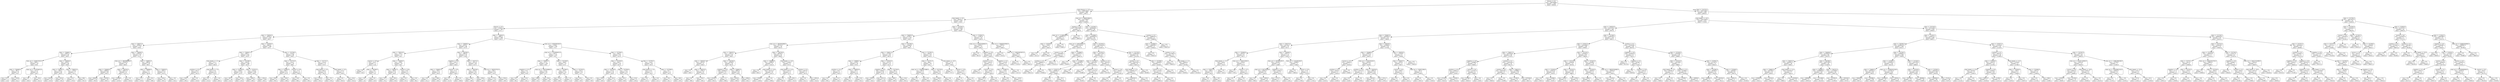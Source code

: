 digraph Tree {
node [shape=box, style="rounded", color="black", fontname=helvetica] ;
edge [fontname=helvetica] ;
0 [label="bitcoin <= 0.5\nmse = 38933698.2\nsamples = 1607\nvalue = 4036.8"] ;
1 [label="yearn-finance <= 0.5\nmse = 18441480.5\nsamples = 969\nvalue = 1007.1"] ;
0 -> 1 [labeldistance=2.5, labelangle=45, headlabel="True"] ;
2 [label="total_tweets <= 8.5\nmse = 66410.3\nsamples = 935\nvalue = 278.9"] ;
1 -> 2 ;
3 [label="litecoin <= 0.5\nmse = 34383.2\nsamples = 787\nvalue = 217.7"] ;
2 -> 3 ;
4 [label="date <= 736916.5\nmse = 39545.4\nsamples = 503\nvalue = 285.7"] ;
3 -> 4 ;
5 [label="date <= 736671.0\nmse = 78582.6\nsamples = 137\nvalue = 434.6"] ;
4 -> 5 ;
6 [label="date <= 736481.5\nmse = 10875.2\nsamples = 83\nvalue = 260.5"] ;
5 -> 6 ;
7 [label="total_vol <= 250457016.0\nmse = 3945.1\nsamples = 14\nvalue = 84.6"] ;
6 -> 7 ;
8 [label="date <= 736406.0\nmse = 781.2\nsamples = 8\nvalue = 42.2"] ;
7 -> 8 ;
9 [label="mse = 41.3\nsamples = 3\nvalue = 13.8"] ;
8 -> 9 ;
10 [label="mse = 334.8\nsamples = 5\nvalue = 62.2"] ;
8 -> 10 ;
11 [label="total_vol <= 317476672.0\nmse = 121.0\nsamples = 6\nvalue = 164.7"] ;
7 -> 11 ;
12 [label="mse = 0.0\nsamples = 1\nvalue = 190.4"] ;
11 -> 12 ;
13 [label="mse = 42.8\nsamples = 5\nvalue = 161.4"] ;
11 -> 13 ;
14 [label="date <= 736650.5\nmse = 4010.7\nsamples = 69\nvalue = 299.6"] ;
6 -> 14 ;
15 [label="date <= 736547.5\nmse = 1903.2\nsamples = 62\nvalue = 283.9"] ;
14 -> 15 ;
16 [label="mse = 2614.6\nsamples = 21\nvalue = 253.0"] ;
15 -> 16 ;
17 [label="mse = 652.0\nsamples = 41\nvalue = 301.4"] ;
15 -> 17 ;
18 [label="date <= 736655.0\nmse = 1376.6\nsamples = 7\nvalue = 437.1"] ;
14 -> 18 ;
19 [label="mse = 41.2\nsamples = 2\nvalue = 374.9"] ;
18 -> 19 ;
20 [label="mse = 98.5\nsamples = 5\nvalue = 457.9"] ;
18 -> 20 ;
21 [label="date <= 736836.5\nmse = 61453.8\nsamples = 54\nvalue = 711.3"] ;
5 -> 21 ;
22 [label="total_vol <= 2807880960.0\nmse = 41052.9\nsamples = 32\nvalue = 869.2"] ;
21 -> 22 ;
23 [label="date <= 736694.0\nmse = 20839.2\nsamples = 26\nvalue = 810.3"] ;
22 -> 23 ;
24 [label="mse = 6640.8\nsamples = 10\nvalue = 705.8"] ;
23 -> 24 ;
25 [label="mse = 15978.3\nsamples = 16\nvalue = 897.4"] ;
23 -> 25 ;
26 [label="date <= 736724.5\nmse = 40017.4\nsamples = 6\nvalue = 1157.1"] ;
22 -> 26 ;
27 [label="mse = 15928.6\nsamples = 5\nvalue = 1278.4"] ;
26 -> 27 ;
28 [label="mse = 0.0\nsamples = 1\nvalue = 914.6"] ;
26 -> 28 ;
29 [label="date <= 736855.0\nmse = 3802.8\nsamples = 22\nvalue = 485.1"] ;
21 -> 29 ;
30 [label="date <= 736846.0\nmse = 71.9\nsamples = 5\nvalue = 583.8"] ;
29 -> 30 ;
31 [label="mse = 17.0\nsamples = 2\nvalue = 574.6"] ;
30 -> 31 ;
32 [label="mse = 24.2\nsamples = 3\nvalue = 589.3"] ;
30 -> 32 ;
33 [label="date <= 736910.5\nmse = 1403.1\nsamples = 17\nvalue = 457.9"] ;
29 -> 33 ;
34 [label="mse = 256.2\nsamples = 16\nvalue = 467.2"] ;
33 -> 34 ;
35 [label="mse = -0.0\nsamples = 1\nvalue = 332.5"] ;
33 -> 35 ;
36 [label="date <= 737629.5\nmse = 9881.8\nsamples = 366\nvalue = 223.1"] ;
4 -> 36 ;
37 [label="date <= 736941.5\nmse = 2691.7\nsamples = 320\nvalue = 191.0"] ;
36 -> 37 ;
38 [label="total_tweets <= 5.5\nmse = 271.7\nsamples = 12\nvalue = 285.8"] ;
37 -> 38 ;
39 [label="positive <= 0.2\nmse = 183.4\nsamples = 6\nvalue = 301.0"] ;
38 -> 39 ;
40 [label="mse = 150.1\nsamples = 5\nvalue = 295.5"] ;
39 -> 40 ;
41 [label="mse = 0.0\nsamples = 1\nvalue = 314.8"] ;
39 -> 41 ;
42 [label="total_tweets <= 7.5\nmse = 23.6\nsamples = 6\nvalue = 274.1"] ;
38 -> 42 ;
43 [label="mse = 8.2\nsamples = 5\nvalue = 272.6"] ;
42 -> 43 ;
44 [label="mse = -0.0\nsamples = 1\nvalue = 285.5"] ;
42 -> 44 ;
45 [label="date <= 737189.5\nmse = 2453.9\nsamples = 308\nvalue = 187.8"] ;
37 -> 45 ;
46 [label="date <= 737016.0\nmse = 1690.5\nsamples = 115\nvalue = 157.9"] ;
45 -> 46 ;
47 [label="mse = 287.1\nsamples = 36\nvalue = 212.5"] ;
46 -> 47 ;
48 [label="mse = 503.1\nsamples = 79\nvalue = 135.0"] ;
46 -> 48 ;
49 [label="date <= 737253.5\nmse = 2102.6\nsamples = 193\nvalue = 204.5"] ;
45 -> 49 ;
50 [label="mse = 1092.7\nsamples = 30\nvalue = 266.5"] ;
49 -> 50 ;
51 [label="mse = 1391.0\nsamples = 163\nvalue = 192.2"] ;
49 -> 51 ;
52 [label="date <= 737749.5\nmse = 7218.8\nsamples = 46\nvalue = 428.1"] ;
36 -> 52 ;
53 [label="date <= 737733.0\nmse = 1312.1\nsamples = 35\nvalue = 388.1"] ;
52 -> 53 ;
54 [label="date <= 737662.0\nmse = 490.7\nsamples = 31\nvalue = 375.4"] ;
53 -> 54 ;
55 [label="mse = 544.2\nsamples = 6\nvalue = 403.7"] ;
54 -> 55 ;
56 [label="mse = 264.7\nsamples = 25\nvalue = 369.2"] ;
54 -> 56 ;
57 [label="neutral <= 0.9\nmse = 37.3\nsamples = 4\nvalue = 458.4"] ;
53 -> 57 ;
58 [label="mse = 16.9\nsamples = 3\nvalue = 460.1"] ;
57 -> 58 ;
59 [label="mse = 0.0\nsamples = 1\nvalue = 445.1"] ;
57 -> 59 ;
60 [label="date <= 737775.5\nmse = 1314.9\nsamples = 11\nvalue = 575.7"] ;
52 -> 60 ;
61 [label="total_tweets <= 5.5\nmse = 440.4\nsamples = 8\nvalue = 561.0"] ;
60 -> 61 ;
62 [label="mse = 272.8\nsamples = 4\nvalue = 543.2"] ;
61 -> 62 ;
63 [label="mse = 79.7\nsamples = 4\nvalue = 576.2"] ;
61 -> 63 ;
64 [label="total_tweets <= 6.5\nmse = 133.4\nsamples = 3\nvalue = 639.2"] ;
60 -> 64 ;
65 [label="mse = 0.0\nsamples = 1\nvalue = 654.4"] ;
64 -> 65 ;
66 [label="mse = 26.4\nsamples = 2\nvalue = 631.6"] ;
64 -> 66 ;
67 [label="date <= 736854.5\nmse = 3982.6\nsamples = 284\nvalue = 101.0"] ;
3 -> 67 ;
68 [label="date <= 736666.0\nmse = 4633.1\nsamples = 89\nvalue = 157.0"] ;
67 -> 68 ;
69 [label="date <= 736514.5\nmse = 729.3\nsamples = 17\nvalue = 56.2"] ;
68 -> 69 ;
70 [label="neutral <= 0.8\nmse = 143.1\nsamples = 3\nvalue = 13.8"] ;
69 -> 70 ;
71 [label="mse = 0.0\nsamples = 1\nvalue = 30.4"] ;
70 -> 71 ;
72 [label="date <= 736394.5\nmse = 9.6\nsamples = 2\nvalue = 5.6"] ;
70 -> 72 ;
73 [label="mse = -0.0\nsamples = 1\nvalue = 3.8"] ;
72 -> 73 ;
74 [label="mse = 0.0\nsamples = 1\nvalue = 10.9"] ;
72 -> 74 ;
75 [label="date <= 736656.5\nmse = 238.6\nsamples = 14\nvalue = 68.2"] ;
69 -> 75 ;
76 [label="date <= 736581.5\nmse = 146.4\nsamples = 12\nvalue = 64.0"] ;
75 -> 76 ;
77 [label="mse = 74.3\nsamples = 3\nvalue = 79.1"] ;
76 -> 77 ;
78 [label="mse = 82.6\nsamples = 9\nvalue = 59.6"] ;
76 -> 78 ;
79 [label="neutral <= 0.8\nmse = 25.8\nsamples = 2\nvalue = 93.9"] ;
75 -> 79 ;
80 [label="mse = 0.0\nsamples = 1\nvalue = 97.5"] ;
79 -> 80 ;
81 [label="mse = 0.0\nsamples = 1\nvalue = 86.7"] ;
79 -> 81 ;
82 [label="date <= 736709.5\nmse = 2802.8\nsamples = 72\nvalue = 178.8"] ;
68 -> 82 ;
83 [label="negative <= 0.0\nmse = 1297.3\nsamples = 14\nvalue = 260.0"] ;
82 -> 83 ;
84 [label="date <= 736681.0\nmse = 718.3\nsamples = 11\nvalue = 245.2"] ;
83 -> 84 ;
85 [label="mse = 0.0\nsamples = 1\nvalue = 151.3"] ;
84 -> 85 ;
86 [label="mse = 268.1\nsamples = 10\nvalue = 250.1"] ;
84 -> 86 ;
87 [label="neutral <= 0.9\nmse = 41.2\nsamples = 3\nvalue = 309.5"] ;
83 -> 87 ;
88 [label="mse = 4.7\nsamples = 2\nvalue = 313.9"] ;
87 -> 88 ;
89 [label="mse = 0.0\nsamples = 1\nvalue = 300.8"] ;
87 -> 89 ;
90 [label="date <= 736775.5\nmse = 1011.9\nsamples = 58\nvalue = 157.5"] ;
82 -> 90 ;
91 [label="date <= 736738.5\nmse = 559.4\nsamples = 25\nvalue = 183.3"] ;
90 -> 91 ;
92 [label="mse = 336.7\nsamples = 12\nvalue = 168.2"] ;
91 -> 92 ;
93 [label="mse = 394.6\nsamples = 13\nvalue = 195.9"] ;
91 -> 93 ;
94 [label="total_vol <= 305972752.0\nmse = 328.7\nsamples = 33\nvalue = 135.2"] ;
90 -> 94 ;
95 [label="mse = 177.9\nsamples = 19\nvalue = 126.6"] ;
94 -> 95 ;
96 [label="mse = 254.9\nsamples = 14\nvalue = 149.3"] ;
94 -> 96 ;
97 [label="total_vol <= 4038300160.0\nmse = 1338.3\nsamples = 195\nvalue = 73.3"] ;
67 -> 97 ;
98 [label="total_vol <= 2752009472.0\nmse = 307.0\nsamples = 141\nvalue = 54.2"] ;
97 -> 98 ;
99 [label="date <= 736915.5\nmse = 217.4\nsamples = 104\nvalue = 49.9"] ;
98 -> 99 ;
100 [label="negative <= 0.1\nmse = 75.5\nsamples = 11\nvalue = 83.8"] ;
99 -> 100 ;
101 [label="mse = 9.0\nsamples = 9\nvalue = 80.2"] ;
100 -> 101 ;
102 [label="mse = 24.2\nsamples = 2\nvalue = 101.7"] ;
100 -> 102 ;
103 [label="total_vol <= 1647164864.0\nmse = 132.0\nsamples = 93\nvalue = 47.3"] ;
99 -> 103 ;
104 [label="mse = 108.4\nsamples = 55\nvalue = 43.4"] ;
103 -> 104 ;
105 [label="mse = 94.0\nsamples = 38\nvalue = 54.6"] ;
103 -> 105 ;
106 [label="date <= 737338.0\nmse = 348.0\nsamples = 37\nvalue = 67.5"] ;
98 -> 106 ;
107 [label="date <= 737290.5\nmse = 68.5\nsamples = 14\nvalue = 84.7"] ;
106 -> 107 ;
108 [label="mse = 51.0\nsamples = 12\nvalue = 86.6"] ;
107 -> 108 ;
109 [label="mse = 1.4\nsamples = 2\nvalue = 71.8"] ;
107 -> 109 ;
110 [label="date <= 737743.5\nmse = 145.0\nsamples = 23\nvalue = 53.7"] ;
106 -> 110 ;
111 [label="mse = 82.1\nsamples = 21\nvalue = 50.9"] ;
110 -> 111 ;
112 [label="mse = 8.4\nsamples = 2\nvalue = 78.9"] ;
110 -> 112 ;
113 [label="date <= 737784.5\nmse = 696.8\nsamples = 54\nvalue = 121.6"] ;
97 -> 113 ;
114 [label="date <= 737359.0\nmse = 492.5\nsamples = 34\nvalue = 107.0"] ;
113 -> 114 ;
115 [label="date <= 737218.0\nmse = 271.0\nsamples = 19\nvalue = 120.4"] ;
114 -> 115 ;
116 [label="mse = 150.0\nsamples = 8\nvalue = 104.5"] ;
115 -> 116 ;
117 [label="mse = 62.4\nsamples = 11\nvalue = 131.3"] ;
115 -> 117 ;
118 [label="date <= 737769.0\nmse = 175.6\nsamples = 15\nvalue = 87.5"] ;
114 -> 118 ;
119 [label="mse = 65.2\nsamples = 11\nvalue = 80.8"] ;
118 -> 119 ;
120 [label="mse = 23.8\nsamples = 4\nvalue = 105.6"] ;
118 -> 120 ;
121 [label="date <= 737792.5\nmse = 116.6\nsamples = 20\nvalue = 145.4"] ;
113 -> 121 ;
122 [label="total_tweets <= 3.5\nmse = 23.0\nsamples = 3\nvalue = 130.1"] ;
121 -> 122 ;
123 [label="mse = 4.8\nsamples = 2\nvalue = 127.5"] ;
122 -> 123 ;
124 [label="mse = 0.0\nsamples = 1\nvalue = 137.7"] ;
122 -> 124 ;
125 [label="date <= 737799.0\nmse = 92.7\nsamples = 17\nvalue = 147.5"] ;
121 -> 125 ;
126 [label="mse = 19.1\nsamples = 3\nvalue = 161.7"] ;
125 -> 126 ;
127 [label="mse = 66.9\nsamples = 14\nvalue = 145.2"] ;
125 -> 127 ;
128 [label="date <= 737792.5\nmse = 105746.0\nsamples = 148\nvalue = 628.6"] ;
2 -> 128 ;
129 [label="date <= 736855.0\nmse = 47250.1\nsamples = 132\nvalue = 544.1"] ;
128 -> 129 ;
130 [label="total_vol <= 1803042688.0\nmse = 50712.4\nsamples = 76\nvalue = 625.9"] ;
129 -> 130 ;
131 [label="date <= 736635.5\nmse = 27913.2\nsamples = 61\nvalue = 568.3"] ;
130 -> 131 ;
132 [label="date <= 736520.5\nmse = 5927.8\nsamples = 9\nvalue = 290.9"] ;
131 -> 132 ;
133 [label="mse = 0.0\nsamples = 1\nvalue = 148.7"] ;
132 -> 133 ;
134 [label="date <= 736574.5\nmse = 1745.9\nsamples = 8\nvalue = 322.6"] ;
132 -> 134 ;
135 [label="mse = 0.0\nsamples = 1\nvalue = 386.3"] ;
134 -> 135 ;
136 [label="mse = 750.7\nsamples = 7\nvalue = 304.3"] ;
134 -> 136 ;
137 [label="date <= 736766.0\nmse = 18769.0\nsamples = 52\nvalue = 607.0"] ;
131 -> 137 ;
138 [label="negative <= 0.0\nmse = 40460.4\nsamples = 11\nvalue = 751.0"] ;
137 -> 138 ;
139 [label="mse = 21410.7\nsamples = 9\nvalue = 835.9"] ;
138 -> 139 ;
140 [label="mse = 1.3\nsamples = 2\nvalue = 468.2"] ;
138 -> 140 ;
141 [label="date <= 736803.5\nmse = 9602.4\nsamples = 41\nvalue = 578.6"] ;
137 -> 141 ;
142 [label="mse = 4520.2\nsamples = 20\nvalue = 494.9"] ;
141 -> 142 ;
143 [label="mse = 2400.2\nsamples = 21\nvalue = 652.7"] ;
141 -> 143 ;
144 [label="date <= 736729.0\nmse = 68538.3\nsamples = 15\nvalue = 898.8"] ;
130 -> 144 ;
145 [label="date <= 736689.0\nmse = 33066.4\nsamples = 9\nvalue = 1101.8"] ;
144 -> 145 ;
146 [label="mse = 0.0\nsamples = 1\nvalue = 693.1"] ;
145 -> 146 ;
147 [label="total_tweets <= 13.0\nmse = 16116.5\nsamples = 8\nvalue = 1147.2"] ;
145 -> 147 ;
148 [label="mse = 5394.8\nsamples = 7\nvalue = 1109.6"] ;
147 -> 148 ;
149 [label="mse = -0.0\nsamples = 1\nvalue = 1448.2"] ;
147 -> 149 ;
150 [label="total_tweets <= 14.0\nmse = 11269.2\nsamples = 6\nvalue = 673.2"] ;
144 -> 150 ;
151 [label="total_tweets <= 11.0\nmse = 2187.4\nsamples = 3\nvalue = 757.5"] ;
150 -> 151 ;
152 [label="mse = 0.0\nsamples = 1\nvalue = 807.8"] ;
151 -> 152 ;
153 [label="mse = 831.1\nsamples = 2\nvalue = 723.9"] ;
151 -> 153 ;
154 [label="positive <= 0.1\nmse = 2647.8\nsamples = 3\nvalue = 567.9"] ;
150 -> 154 ;
155 [label="mse = 0.0\nsamples = 1\nvalue = 613.7"] ;
154 -> 155 ;
156 [label="mse = 1091.8\nsamples = 2\nvalue = 522.0"] ;
154 -> 156 ;
157 [label="date <= 737748.5\nmse = 23606.8\nsamples = 56\nvalue = 440.3"] ;
129 -> 157 ;
158 [label="date <= 736911.0\nmse = 11178.0\nsamples = 42\nvalue = 365.9"] ;
157 -> 158 ;
159 [label="date <= 736866.5\nmse = 2120.2\nsamples = 10\nvalue = 474.2"] ;
158 -> 159 ;
160 [label="positive <= 0.1\nmse = 134.7\nsamples = 5\nvalue = 520.5"] ;
159 -> 160 ;
161 [label="mse = 0.0\nsamples = 1\nvalue = 495.1"] ;
160 -> 161 ;
162 [label="mse = 31.7\nsamples = 4\nvalue = 524.7"] ;
160 -> 162 ;
163 [label="date <= 736870.0\nmse = 337.7\nsamples = 5\nvalue = 433.6"] ;
159 -> 163 ;
164 [label="mse = 0.0\nsamples = 1\nvalue = 463.9"] ;
163 -> 164 ;
165 [label="mse = 41.8\nsamples = 4\nvalue = 423.5"] ;
163 -> 165 ;
166 [label="date <= 737635.0\nmse = 9137.4\nsamples = 32\nvalue = 331.4"] ;
158 -> 166 ;
167 [label="negative <= 0.0\nmse = 5408.0\nsamples = 15\nvalue = 247.9"] ;
166 -> 167 ;
168 [label="mse = 1055.5\nsamples = 3\nvalue = 316.5"] ;
167 -> 168 ;
169 [label="mse = 4211.5\nsamples = 12\nvalue = 215.8"] ;
167 -> 169 ;
170 [label="date <= 737736.0\nmse = 882.1\nsamples = 17\nvalue = 404.9"] ;
166 -> 170 ;
171 [label="mse = 589.7\nsamples = 15\nvalue = 399.4"] ;
170 -> 171 ;
172 [label="mse = 16.6\nsamples = 2\nvalue = 467.2"] ;
170 -> 172 ;
173 [label="date <= 737783.5\nmse = 4456.6\nsamples = 14\nvalue = 632.6"] ;
157 -> 173 ;
174 [label="date <= 737751.0\nmse = 986.1\nsamples = 10\nvalue = 601.7"] ;
173 -> 174 ;
175 [label="total_vol <= 13263871488.0\nmse = 401.0\nsamples = 2\nvalue = 528.8"] ;
174 -> 175 ;
176 [label="mse = 0.0\nsamples = 1\nvalue = 508.8"] ;
175 -> 176 ;
177 [label="mse = 0.0\nsamples = 1\nvalue = 548.8"] ;
175 -> 177 ;
178 [label="date <= 737770.0\nmse = 356.2\nsamples = 8\nvalue = 610.3"] ;
174 -> 178 ;
179 [label="mse = 160.8\nsamples = 6\nvalue = 603.4"] ;
178 -> 179 ;
180 [label="mse = 4.6\nsamples = 2\nvalue = 642.5"] ;
178 -> 180 ;
181 [label="total_tweets <= 10.5\nmse = 277.0\nsamples = 4\nvalue = 749.8"] ;
173 -> 181 ;
182 [label="mse = 0.0\nsamples = 1\nvalue = 777.7"] ;
181 -> 182 ;
183 [label="neutral <= 0.9\nmse = 103.6\nsamples = 3\nvalue = 742.9"] ;
181 -> 183 ;
184 [label="mse = 7.4\nsamples = 2\nvalue = 732.9"] ;
183 -> 184 ;
185 [label="mse = -0.0\nsamples = 1\nvalue = 752.9"] ;
183 -> 185 ;
186 [label="date <= 737822.5\nmse = 27305.4\nsamples = 16\nvalue = 1345.4"] ;
128 -> 186 ;
187 [label="total_vol <= 22583358464.0\nmse = 9639.7\nsamples = 13\nvalue = 1283.3"] ;
186 -> 187 ;
188 [label="mse = 0.0\nsamples = 1\nvalue = 967.0"] ;
187 -> 188 ;
189 [label="negative <= 0.0\nmse = 4306.8\nsamples = 12\nvalue = 1300.9"] ;
187 -> 189 ;
190 [label="positive <= 0.1\nmse = 2443.0\nsamples = 6\nvalue = 1350.2"] ;
189 -> 190 ;
191 [label="mse = 0.0\nsamples = 1\nvalue = 1223.7"] ;
190 -> 191 ;
192 [label="neutral <= 0.9\nmse = 499.4\nsamples = 5\nvalue = 1366.0"] ;
190 -> 192 ;
193 [label="mse = 397.8\nsamples = 2\nvalue = 1348.7"] ;
192 -> 193 ;
194 [label="mse = 3.9\nsamples = 3\nvalue = 1383.3"] ;
192 -> 194 ;
195 [label="negative <= 0.1\nmse = 1314.8\nsamples = 6\nvalue = 1251.6"] ;
189 -> 195 ;
196 [label="date <= 737807.5\nmse = 119.0\nsamples = 5\nvalue = 1233.0"] ;
195 -> 196 ;
197 [label="mse = 34.5\nsamples = 2\nvalue = 1225.2"] ;
196 -> 197 ;
198 [label="mse = 103.9\nsamples = 3\nvalue = 1238.8"] ;
196 -> 198 ;
199 [label="mse = -0.0\nsamples = 1\nvalue = 1317.0"] ;
195 -> 199 ;
200 [label="total_vol <= 35606267904.0\nmse = 5975.4\nsamples = 3\nvalue = 1640.3"] ;
186 -> 200 ;
201 [label="mse = 0.0\nsamples = 1\nvalue = 1514.2"] ;
200 -> 201 ;
202 [label="total_vol <= 42810447872.0\nmse = 906.1\nsamples = 2\nvalue = 1682.3"] ;
200 -> 202 ;
203 [label="mse = 0.0\nsamples = 1\nvalue = 1724.9"] ;
202 -> 203 ;
204 [label="mse = 0.0\nsamples = 1\nvalue = 1661.0"] ;
202 -> 204 ;
205 [label="total_vol <= 206453960.0\nmse = 93777844.7\nsamples = 34\nvalue = 21909.6"] ;
1 -> 205 ;
206 [label="negative <= 0.0\nmse = 25637844.1\nsamples = 4\nvalue = 5687.9"] ;
205 -> 206 ;
207 [label="total_vol <= 113895904.0\nmse = 4095917.1\nsamples = 3\nvalue = 4029.7"] ;
206 -> 207 ;
208 [label="date <= 737630.5\nmse = 7394.1\nsamples = 2\nvalue = 3265.4"] ;
207 -> 208 ;
209 [label="mse = 0.0\nsamples = 1\nvalue = 3211.0"] ;
208 -> 209 ;
210 [label="mse = 0.0\nsamples = 1\nvalue = 3401.4"] ;
208 -> 210 ;
211 [label="mse = -0.0\nsamples = 1\nvalue = 9380.1"] ;
207 -> 211 ;
212 [label="mse = 0.0\nsamples = 1\nvalue = 18953.5"] ;
206 -> 212 ;
213 [label="date <= 737794.5\nmse = 39908658.1\nsamples = 30\nvalue = 25385.7"] ;
205 -> 213 ;
214 [label="date <= 737698.0\nmse = 35095825.6\nsamples = 25\nvalue = 24135.0"] ;
213 -> 214 ;
215 [label="total_vol <= 549145632.0\nmse = 13412216.8\nsamples = 8\nvalue = 30757.5"] ;
214 -> 215 ;
216 [label="neutral <= 0.9\nmse = 7440469.1\nsamples = 3\nvalue = 25880.6"] ;
215 -> 216 ;
217 [label="positive <= 0.2\nmse = 568001.2\nsamples = 2\nvalue = 27759.7"] ;
216 -> 217 ;
218 [label="mse = 0.0\nsamples = 1\nvalue = 28513.4"] ;
217 -> 218 ;
219 [label="mse = 0.0\nsamples = 1\nvalue = 27006.0"] ;
217 -> 219 ;
220 [label="mse = -0.0\nsamples = 1\nvalue = 22122.5"] ;
216 -> 220 ;
221 [label="date <= 737668.5\nmse = 1410071.5\nsamples = 5\nvalue = 32847.6"] ;
215 -> 221 ;
222 [label="mse = 0.0\nsamples = 1\nvalue = 35059.7"] ;
221 -> 222 ;
223 [label="date <= 737686.5\nmse = 693585.5\nsamples = 4\nvalue = 32478.9"] ;
221 -> 223 ;
224 [label="date <= 737677.0\nmse = 190065.0\nsamples = 3\nvalue = 32806.1"] ;
223 -> 224 ;
225 [label="mse = 0.0\nsamples = 1\nvalue = 31934.2"] ;
224 -> 225 ;
226 [label="mse = 35.7\nsamples = 2\nvalue = 33024.0"] ;
224 -> 226 ;
227 [label="mse = -0.0\nsamples = 1\nvalue = 30843.0"] ;
223 -> 227 ;
228 [label="date <= 737745.0\nmse = 20079419.8\nsamples = 17\nvalue = 21587.8"] ;
214 -> 228 ;
229 [label="date <= 737703.5\nmse = 5667118.9\nsamples = 6\nvalue = 17450.7"] ;
228 -> 229 ;
230 [label="date <= 737700.5\nmse = 942559.5\nsamples = 3\nvalue = 19720.2"] ;
229 -> 230 ;
231 [label="mse = 0.0\nsamples = 1\nvalue = 21086.9"] ;
230 -> 231 ;
232 [label="negative <= 0.1\nmse = 12753.9\nsamples = 2\nvalue = 19036.8"] ;
230 -> 232 ;
233 [label="mse = 0.0\nsamples = 1\nvalue = 19149.7"] ;
232 -> 233 ;
234 [label="mse = -0.0\nsamples = 1\nvalue = 18923.8"] ;
232 -> 234 ;
235 [label="positive <= 0.1\nmse = 90370.2\nsamples = 3\nvalue = 15181.1"] ;
229 -> 235 ;
236 [label="mse = 0.0\nsamples = 1\nvalue = 14779.6"] ;
235 -> 236 ;
237 [label="neutral <= 0.8\nmse = 14644.7\nsamples = 2\nvalue = 15381.9"] ;
235 -> 237 ;
238 [label="mse = 0.0\nsamples = 1\nvalue = 15451.8"] ;
237 -> 238 ;
239 [label="mse = -0.0\nsamples = 1\nvalue = 15172.3"] ;
237 -> 239 ;
240 [label="date <= 737778.5\nmse = 5186438.0\nsamples = 11\nvalue = 25134.0"] ;
228 -> 240 ;
241 [label="positive <= 0.2\nmse = 4022352.1\nsamples = 8\nvalue = 25871.9"] ;
240 -> 241 ;
242 [label="total_tweets <= 1.5\nmse = 2018617.4\nsamples = 7\nvalue = 25404.2"] ;
241 -> 242 ;
243 [label="mse = 1018234.3\nsamples = 6\nvalue = 25754.1"] ;
242 -> 243 ;
244 [label="mse = -0.0\nsamples = 1\nvalue = 22254.6"] ;
242 -> 244 ;
245 [label="mse = 0.0\nsamples = 1\nvalue = 30548.7"] ;
241 -> 245 ;
246 [label="date <= 737788.5\nmse = 138938.4\nsamples = 3\nvalue = 22428.5"] ;
240 -> 246 ;
247 [label="neutral <= 0.7\nmse = 15149.5\nsamples = 2\nvalue = 22682.3"] ;
246 -> 247 ;
248 [label="mse = 0.0\nsamples = 1\nvalue = 22805.4"] ;
247 -> 248 ;
249 [label="mse = 0.0\nsamples = 1\nvalue = 22559.3"] ;
247 -> 249 ;
250 [label="mse = 0.0\nsamples = 1\nvalue = 21920.9"] ;
246 -> 250 ;
251 [label="positive <= 0.1\nmse = 3088619.3\nsamples = 5\nvalue = 32889.8"] ;
213 -> 251 ;
252 [label="date <= 737800.5\nmse = 1980039.1\nsamples = 4\nvalue = 33426.2"] ;
251 -> 252 ;
253 [label="mse = 0.0\nsamples = 1\nvalue = 35023.4"] ;
252 -> 253 ;
254 [label="positive <= 0.0\nmse = 1677802.4\nsamples = 3\nvalue = 33026.8"] ;
252 -> 254 ;
255 [label="mse = 0.0\nsamples = 1\nvalue = 30832.5"] ;
254 -> 255 ;
256 [label="total_tweets <= 1.5\nmse = 96924.3\nsamples = 2\nvalue = 33758.3"] ;
254 -> 256 ;
257 [label="mse = 0.0\nsamples = 1\nvalue = 33978.5"] ;
256 -> 257 ;
258 [label="mse = 0.0\nsamples = 1\nvalue = 33318.0"] ;
256 -> 258 ;
259 [label="mse = 0.0\nsamples = 1\nvalue = 30207.8"] ;
251 -> 259 ;
260 [label="date <= 737775.5\nmse = 34877498.7\nsamples = 638\nvalue = 8650.0"] ;
0 -> 260 [labeldistance=2.5, labelangle=-45, headlabel="False"] ;
261 [label="total_tweets <= 10.5\nmse = 12611094.6\nsamples = 615\nvalue = 7714.8"] ;
260 -> 261 ;
262 [label="date <= 736554.0\nmse = 6012375.2\nsamples = 185\nvalue = 4547.6"] ;
261 -> 262 ;
263 [label="date <= 736467.0\nmse = 1005820.5\nsamples = 52\nvalue = 1980.6"] ;
262 -> 263 ;
264 [label="date <= 736277.0\nmse = 261120.7\nsamples = 23\nvalue = 937.3"] ;
263 -> 264 ;
265 [label="date <= 735940.0\nmse = 10519.7\nsamples = 8\nvalue = 303.7"] ;
264 -> 265 ;
266 [label="total_tweets <= 2.5\nmse = 838.4\nsamples = 5\nvalue = 252.9"] ;
265 -> 266 ;
267 [label="date <= 735617.0\nmse = 286.8\nsamples = 4\nvalue = 244.9"] ;
266 -> 267 ;
268 [label="mse = -0.0\nsamples = 1\nvalue = 221.4"] ;
267 -> 268 ;
269 [label="mse = 18.7\nsamples = 3\nvalue = 256.6"] ;
267 -> 269 ;
270 [label="mse = -0.0\nsamples = 1\nvalue = 325.2"] ;
266 -> 270 ;
271 [label="total_vol <= 756553584.0\nmse = 5536.0\nsamples = 3\nvalue = 473.0"] ;
265 -> 271 ;
272 [label="mse = 0.0\nsamples = 1\nvalue = 578.1"] ;
271 -> 272 ;
273 [label="neutral <= 0.7\nmse = 12.5\nsamples = 2\nvalue = 420.4"] ;
271 -> 273 ;
274 [label="mse = 0.0\nsamples = 1\nvalue = 416.8"] ;
273 -> 274 ;
275 [label="mse = -0.0\nsamples = 1\nvalue = 423.9"] ;
273 -> 275 ;
276 [label="date <= 736449.5\nmse = 47617.5\nsamples = 15\nvalue = 1295.4"] ;
264 -> 276 ;
277 [label="total_vol <= 207696304.0\nmse = 16104.1\nsamples = 12\nvalue = 1188.4"] ;
276 -> 277 ;
278 [label="total_vol <= 82714228.0\nmse = 8246.4\nsamples = 9\nvalue = 1226.2"] ;
277 -> 278 ;
279 [label="mse = 0.0\nsamples = 1\nvalue = 940.0"] ;
278 -> 279 ;
280 [label="mse = 2095.9\nsamples = 8\nvalue = 1248.2"] ;
278 -> 280 ;
281 [label="negative <= 0.1\nmse = 15060.7\nsamples = 3\nvalue = 1012.2"] ;
277 -> 281 ;
282 [label="mse = 1172.7\nsamples = 2\nvalue = 927.7"] ;
281 -> 282 ;
283 [label="mse = 0.0\nsamples = 1\nvalue = 1181.2"] ;
281 -> 283 ;
284 [label="total_vol <= 210100168.0\nmse = 12698.5\nsamples = 3\nvalue = 1598.4"] ;
276 -> 284 ;
285 [label="mse = 0.0\nsamples = 1\nvalue = 1485.8"] ;
284 -> 285 ;
286 [label="neutral <= 0.9\nmse = 57.9\nsamples = 2\nvalue = 1710.9"] ;
284 -> 286 ;
287 [label="mse = 0.0\nsamples = 1\nvalue = 1700.2"] ;
286 -> 287 ;
288 [label="mse = 0.0\nsamples = 1\nvalue = 1716.3"] ;
286 -> 288 ;
289 [label="date <= 736544.5\nmse = 103669.0\nsamples = 29\nvalue = 2779.8"] ;
263 -> 289 ;
290 [label="date <= 736480.0\nmse = 29287.0\nsamples = 24\nvalue = 2645.1"] ;
289 -> 290 ;
291 [label="neutral <= 0.9\nmse = 19904.4\nsamples = 3\nvalue = 2259.0"] ;
290 -> 291 ;
292 [label="positive <= 0.1\nmse = 3030.0\nsamples = 2\nvalue = 2164.4"] ;
291 -> 292 ;
293 [label="mse = 0.0\nsamples = 1\nvalue = 2219.5"] ;
292 -> 293 ;
294 [label="mse = 0.0\nsamples = 1\nvalue = 2109.4"] ;
292 -> 294 ;
295 [label="mse = -0.0\nsamples = 1\nvalue = 2448.1"] ;
291 -> 295 ;
296 [label="total_vol <= 235676160.0\nmse = 16220.1\nsamples = 21\nvalue = 2678.2"] ;
290 -> 296 ;
297 [label="positive <= 0.0\nmse = 14751.4\nsamples = 2\nvalue = 2439.1"] ;
296 -> 297 ;
298 [label="mse = 0.0\nsamples = 1\nvalue = 2228.7"] ;
297 -> 298 ;
299 [label="mse = -0.0\nsamples = 1\nvalue = 2509.2"] ;
297 -> 299 ;
300 [label="date <= 736536.0\nmse = 8082.9\nsamples = 19\nvalue = 2709.0"] ;
296 -> 300 ;
301 [label="mse = 6414.6\nsamples = 14\nvalue = 2679.7"] ;
300 -> 301 ;
302 [label="mse = 3311.3\nsamples = 5\nvalue = 2793.3"] ;
300 -> 302 ;
303 [label="date <= 736550.5\nmse = 17318.9\nsamples = 5\nvalue = 3348.8"] ;
289 -> 303 ;
304 [label="date <= 736547.5\nmse = 5479.5\nsamples = 4\nvalue = 3287.7"] ;
303 -> 304 ;
305 [label="neutral <= 0.9\nmse = 498.0\nsamples = 2\nvalue = 3205.5"] ;
304 -> 305 ;
306 [label="mse = 0.0\nsamples = 1\nvalue = 3189.7"] ;
305 -> 306 ;
307 [label="mse = 0.0\nsamples = 1\nvalue = 3237.1"] ;
305 -> 307 ;
308 [label="total_vol <= 720971296.0\nmse = 342.4\nsamples = 2\nvalue = 3349.4"] ;
304 -> 308 ;
309 [label="mse = 0.0\nsamples = 1\nvalue = 3367.9"] ;
308 -> 309 ;
310 [label="mse = 0.0\nsamples = 1\nvalue = 3330.9"] ;
308 -> 310 ;
311 [label="mse = 0.0\nsamples = 1\nvalue = 3562.6"] ;
303 -> 311 ;
312 [label="date <= 737196.5\nmse = 4249729.3\nsamples = 133\nvalue = 5602.3"] ;
262 -> 312 ;
313 [label="date <= 737015.0\nmse = 2425428.2\nsamples = 105\nvalue = 4958.2"] ;
312 -> 313 ;
314 [label="date <= 736611.5\nmse = 2620350.6\nsamples = 58\nvalue = 5732.6"] ;
313 -> 314 ;
315 [label="negative <= 0.0\nmse = 130488.3\nsamples = 23\nvalue = 4090.2"] ;
314 -> 315 ;
316 [label="positive <= 0.2\nmse = 40963.3\nsamples = 17\nvalue = 4256.1"] ;
315 -> 316 ;
317 [label="mse = 27159.2\nsamples = 15\nvalue = 4222.6"] ;
316 -> 317 ;
318 [label="mse = 72269.3\nsamples = 2\nvalue = 4512.8"] ;
316 -> 318 ;
319 [label="neutral <= 0.9\nmse = 123347.4\nsamples = 6\nvalue = 3698.2"] ;
315 -> 319 ;
320 [label="mse = 53798.5\nsamples = 5\nvalue = 3830.9"] ;
319 -> 320 ;
321 [label="mse = -0.0\nsamples = 1\nvalue = 3100.7"] ;
319 -> 321 ;
322 [label="positive <= 0.1\nmse = 1305534.2\nsamples = 35\nvalue = 6817.8"] ;
314 -> 322 ;
323 [label="positive <= 0.0\nmse = 5092342.1\nsamples = 2\nvalue = 8841.5"] ;
322 -> 323 ;
324 [label="mse = 0.0\nsamples = 1\nvalue = 6584.8"] ;
323 -> 324 ;
325 [label="mse = -0.0\nsamples = 1\nvalue = 11098.1"] ;
323 -> 325 ;
326 [label="date <= 736633.5\nmse = 674998.1\nsamples = 33\nvalue = 6662.1"] ;
322 -> 326 ;
327 [label="mse = 17180.9\nsamples = 6\nvalue = 5807.5"] ;
326 -> 327 ;
328 [label="mse = 637636.8\nsamples = 27\nvalue = 6817.5"] ;
326 -> 328 ;
329 [label="date <= 737150.5\nmse = 479266.4\nsamples = 47\nvalue = 3984.8"] ;
313 -> 329 ;
330 [label="date <= 737110.5\nmse = 59304.8\nsamples = 37\nvalue = 3670.6"] ;
329 -> 330 ;
331 [label="date <= 737029.0\nmse = 45403.8\nsamples = 23\nvalue = 3554.5"] ;
330 -> 331 ;
332 [label="mse = 0.0\nsamples = 1\nvalue = 4307.4"] ;
331 -> 332 ;
333 [label="mse = 31288.4\nsamples = 22\nvalue = 3534.7"] ;
331 -> 333 ;
334 [label="date <= 737125.5\nmse = 13578.8\nsamples = 14\nvalue = 3886.2"] ;
330 -> 334 ;
335 [label="mse = 3436.5\nsamples = 5\nvalue = 3774.2"] ;
334 -> 335 ;
336 [label="mse = 4709.3\nsamples = 9\nvalue = 3970.3"] ;
334 -> 336 ;
337 [label="date <= 737167.0\nmse = 42289.2\nsamples = 10\nvalue = 5331.5"] ;
329 -> 337 ;
338 [label="date <= 737165.0\nmse = 18043.5\nsamples = 3\nvalue = 5094.2"] ;
337 -> 338 ;
339 [label="mse = 4960.3\nsamples = 2\nvalue = 4969.5"] ;
338 -> 339 ;
340 [label="mse = 0.0\nsamples = 1\nvalue = 5219.0"] ;
338 -> 340 ;
341 [label="total_vol <= 19819156480.0\nmse = 20443.6\nsamples = 7\nvalue = 5426.5"] ;
337 -> 341 ;
342 [label="mse = 5124.6\nsamples = 6\nvalue = 5384.5"] ;
341 -> 342 ;
343 [label="mse = -0.0\nsamples = 1\nvalue = 5803.9"] ;
341 -> 343 ;
344 [label="positive <= 0.1\nmse = 1529158.7\nsamples = 28\nvalue = 8675.6"] ;
312 -> 344 ;
345 [label="negative <= 0.0\nmse = 255854.0\nsamples = 4\nvalue = 7425.5"] ;
344 -> 345 ;
346 [label="mse = 0.0\nsamples = 1\nvalue = 8173.6"] ;
345 -> 346 ;
347 [label="negative <= 0.1\nmse = 44766.7\nsamples = 3\nvalue = 7126.3"] ;
345 -> 347 ;
348 [label="mse = 0.0\nsamples = 1\nvalue = 6878.8"] ;
347 -> 348 ;
349 [label="positive <= 0.0\nmse = 6563.4\nsamples = 2\nvalue = 7291.2"] ;
347 -> 349 ;
350 [label="mse = 0.0\nsamples = 1\nvalue = 7234.0"] ;
349 -> 350 ;
351 [label="mse = 0.0\nsamples = 1\nvalue = 7405.8"] ;
349 -> 351 ;
352 [label="date <= 737320.5\nmse = 1359108.7\nsamples = 24\nvalue = 8988.2"] ;
344 -> 352 ;
353 [label="date <= 737232.0\nmse = 1187358.1\nsamples = 7\nvalue = 9886.5"] ;
352 -> 353 ;
354 [label="total_tweets <= 5.5\nmse = 205942.0\nsamples = 2\nvalue = 8121.8"] ;
353 -> 354 ;
355 [label="mse = 0.0\nsamples = 1\nvalue = 7668.0"] ;
354 -> 355 ;
356 [label="mse = 0.0\nsamples = 1\nvalue = 8575.6"] ;
354 -> 356 ;
357 [label="negative <= 0.1\nmse = 323886.1\nsamples = 5\nvalue = 10390.6"] ;
353 -> 357 ;
358 [label="mse = 47449.7\nsamples = 3\nvalue = 10838.0"] ;
357 -> 358 ;
359 [label="mse = 69838.3\nsamples = 2\nvalue = 9794.2"] ;
357 -> 359 ;
360 [label="date <= 737461.0\nmse = 877167.1\nsamples = 17\nvalue = 8562.6"] ;
352 -> 360 ;
361 [label="date <= 737382.0\nmse = 399385.3\nsamples = 11\nvalue = 7918.8"] ;
360 -> 361 ;
362 [label="mse = 189663.3\nsamples = 4\nvalue = 8453.6"] ;
361 -> 362 ;
363 [label="mse = 262410.2\nsamples = 7\nvalue = 7613.2"] ;
361 -> 363 ;
364 [label="date <= 737649.5\nmse = 180382.1\nsamples = 6\nvalue = 9447.9"] ;
360 -> 364 ;
365 [label="mse = 79451.4\nsamples = 5\nvalue = 9322.1"] ;
364 -> 365 ;
366 [label="mse = 0.0\nsamples = 1\nvalue = 10328.9"] ;
364 -> 366 ;
367 [label="date <= 737718.5\nmse = 9351036.9\nsamples = 430\nvalue = 9058.0"] ;
261 -> 367 ;
368 [label="date <= 737631.5\nmse = 6180731.1\nsamples = 405\nvalue = 8605.1"] ;
367 -> 368 ;
369 [label="date <= 736765.0\nmse = 6048233.5\nsamples = 363\nvalue = 8315.7"] ;
368 -> 369 ;
370 [label="date <= 736658.0\nmse = 16702837.4\nsamples = 60\nvalue = 10514.7"] ;
369 -> 370 ;
371 [label="date <= 736631.0\nmse = 2844611.1\nsamples = 18\nvalue = 5846.1"] ;
370 -> 371 ;
372 [label="date <= 736601.0\nmse = 665728.2\nsamples = 11\nvalue = 4659.1"] ;
371 -> 372 ;
373 [label="mse = 154845.8\nsamples = 7\nvalue = 4102.3"] ;
372 -> 373 ;
374 [label="mse = 22516.0\nsamples = 4\nvalue = 5661.5"] ;
372 -> 374 ;
375 [label="total_tweets <= 11.5\nmse = 633564.7\nsamples = 7\nvalue = 7692.4"] ;
371 -> 375 ;
376 [label="mse = 0.0\nsamples = 1\nvalue = 5866.5"] ;
375 -> 376 ;
377 [label="mse = 243938.2\nsamples = 6\nvalue = 7920.6"] ;
375 -> 377 ;
378 [label="date <= 736708.5\nmse = 10457100.5\nsamples = 42\nvalue = 12304.4"] ;
370 -> 378 ;
379 [label="date <= 736666.5\nmse = 8399834.8\nsamples = 18\nvalue = 14906.1"] ;
378 -> 379 ;
380 [label="mse = 348006.9\nsamples = 4\nvalue = 10455.8"] ;
379 -> 380 ;
381 [label="mse = 3721408.5\nsamples = 14\nvalue = 16119.8"] ;
379 -> 381 ;
382 [label="date <= 736721.0\nmse = 1151999.6\nsamples = 24\nvalue = 10027.9"] ;
378 -> 382 ;
383 [label="mse = 167493.8\nsamples = 4\nvalue = 11394.8"] ;
382 -> 383 ;
384 [label="mse = 924224.5\nsamples = 20\nvalue = 9774.7"] ;
382 -> 384 ;
385 [label="date <= 737192.5\nmse = 3249642.3\nsamples = 303\nvalue = 7938.6"] ;
369 -> 385 ;
386 [label="date <= 737001.5\nmse = 2709545.3\nsamples = 132\nvalue = 6612.8"] ;
385 -> 386 ;
387 [label="date <= 736855.5\nmse = 995355.6\nsamples = 93\nvalue = 7402.2"] ;
386 -> 387 ;
388 [label="mse = 766629.9\nsamples = 45\nvalue = 8071.2"] ;
387 -> 388 ;
389 [label="mse = 195980.5\nsamples = 48\nvalue = 6656.9"] ;
387 -> 389 ;
390 [label="total_vol <= 14394352128.0\nmse = 1132767.4\nsamples = 39\nvalue = 4488.5"] ;
386 -> 390 ;
391 [label="mse = 324928.0\nsamples = 27\nvalue = 3982.5"] ;
390 -> 391 ;
392 [label="mse = 782911.1\nsamples = 12\nvalue = 5838.1"] ;
390 -> 392 ;
393 [label="date <= 737326.5\nmse = 1452735.4\nsamples = 171\nvalue = 8896.4"] ;
385 -> 393 ;
394 [label="date <= 737229.5\nmse = 1245770.2\nsamples = 49\nvalue = 9748.5"] ;
393 -> 394 ;
395 [label="mse = 265799.7\nsamples = 15\nvalue = 8348.6"] ;
394 -> 395 ;
396 [label="mse = 386980.1\nsamples = 34\nvalue = 10389.1"] ;
394 -> 396 ;
397 [label="date <= 737545.5\nmse = 1082562.8\nsamples = 122\nvalue = 8520.6"] ;
393 -> 397 ;
398 [label="mse = 1069834.3\nsamples = 84\nvalue = 8165.8"] ;
397 -> 398 ;
399 [label="mse = 71232.2\nsamples = 38\nvalue = 9379.3"] ;
397 -> 399 ;
400 [label="date <= 737671.5\nmse = 233230.0\nsamples = 42\nvalue = 11129.5"] ;
368 -> 400 ;
401 [label="positive <= 0.1\nmse = 78414.0\nsamples = 18\nvalue = 11508.2"] ;
400 -> 401 ;
402 [label="date <= 737636.5\nmse = 55872.3\nsamples = 12\nvalue = 11376.2"] ;
401 -> 402 ;
403 [label="total_tweets <= 27.0\nmse = 8378.6\nsamples = 2\nvalue = 11063.5"] ;
402 -> 403 ;
404 [label="mse = -0.0\nsamples = 1\nvalue = 11116.3"] ;
403 -> 404 ;
405 [label="mse = -0.0\nsamples = 1\nvalue = 10904.9"] ;
403 -> 405 ;
406 [label="negative <= 0.0\nmse = 35498.2\nsamples = 10\nvalue = 11459.6"] ;
402 -> 406 ;
407 [label="mse = 16621.9\nsamples = 5\nvalue = 11636.8"] ;
406 -> 407 ;
408 [label="mse = 21399.5\nsamples = 5\nvalue = 11371.0"] ;
406 -> 408 ;
409 [label="total_tweets <= 15.5\nmse = 11558.8\nsamples = 6\nvalue = 11786.9"] ;
401 -> 409 ;
410 [label="date <= 737659.5\nmse = 180.0\nsamples = 2\nvalue = 11666.9"] ;
409 -> 410 ;
411 [label="mse = 0.0\nsamples = 1\nvalue = 11676.4"] ;
410 -> 411 ;
412 [label="mse = 0.0\nsamples = 1\nvalue = 11647.9"] ;
410 -> 412 ;
413 [label="date <= 737646.0\nmse = 6451.0\nsamples = 4\nvalue = 11846.9"] ;
409 -> 413 ;
414 [label="mse = 0.0\nsamples = 1\nvalue = 11739.1"] ;
413 -> 414 ;
415 [label="mse = 969.5\nsamples = 3\nvalue = 11900.7"] ;
413 -> 415 ;
416 [label="date <= 737707.0\nmse = 159733.3\nsamples = 24\nvalue = 10842.9"] ;
400 -> 416 ;
417 [label="total_vol <= 25181118464.0\nmse = 54412.9\nsamples = 17\nvalue = 10650.9"] ;
416 -> 417 ;
418 [label="neutral <= 0.8\nmse = 40841.6\nsamples = 15\nvalue = 10686.2"] ;
417 -> 418 ;
419 [label="mse = 10342.9\nsamples = 2\nvalue = 10295.7"] ;
418 -> 419 ;
420 [label="mse = 22339.0\nsamples = 13\nvalue = 10737.1"] ;
418 -> 420 ;
421 [label="total_tweets <= 16.5\nmse = 4556.4\nsamples = 2\nvalue = 10192.5"] ;
417 -> 421 ;
422 [label="mse = 0.0\nsamples = 1\nvalue = 10260.0"] ;
421 -> 422 ;
423 [label="mse = -0.0\nsamples = 1\nvalue = 10125.0"] ;
421 -> 423 ;
424 [label="total_vol <= 17883386368.0\nmse = 15739.2\nsamples = 7\nvalue = 11440.4"] ;
416 -> 424 ;
425 [label="total_vol <= 15919967232.0\nmse = 10916.4\nsamples = 2\nvalue = 11647.7"] ;
424 -> 425 ;
426 [label="mse = 0.0\nsamples = 1\nvalue = 11752.1"] ;
425 -> 426 ;
427 [label="mse = -0.0\nsamples = 1\nvalue = 11543.2"] ;
425 -> 427 ;
428 [label="total_tweets <= 31.0\nmse = 1332.3\nsamples = 5\nvalue = 11381.1"] ;
424 -> 428 ;
429 [label="mse = 473.5\nsamples = 3\nvalue = 11361.3"] ;
428 -> 429 ;
430 [label="mse = 22.4\nsamples = 2\nvalue = 11430.8"] ;
428 -> 430 ;
431 [label="date <= 737744.5\nmse = 4990436.6\nsamples = 25\nvalue = 16214.1"] ;
367 -> 431 ;
432 [label="date <= 737733.5\nmse = 1596529.7\nsamples = 13\nvalue = 14563.0"] ;
431 -> 432 ;
433 [label="date <= 737726.0\nmse = 184053.9\nsamples = 7\nvalue = 13314.2"] ;
432 -> 433 ;
434 [label="date <= 737721.5\nmse = 3613.2\nsamples = 4\nvalue = 12996.8"] ;
433 -> 434 ;
435 [label="negative <= 0.0\nmse = 117.3\nsamples = 2\nvalue = 12935.7"] ;
434 -> 435 ;
436 [label="mse = 0.0\nsamples = 1\nvalue = 12951.0"] ;
435 -> 436 ;
437 [label="mse = 0.0\nsamples = 1\nvalue = 12928.1"] ;
435 -> 437 ;
438 [label="date <= 737722.5\nmse = 1343.1\nsamples = 2\nvalue = 13042.6"] ;
434 -> 438 ;
439 [label="mse = 0.0\nsamples = 1\nvalue = 13106.0"] ;
438 -> 439 ;
440 [label="mse = -0.0\nsamples = 1\nvalue = 13021.4"] ;
438 -> 440 ;
441 [label="total_vol <= 22661025792.0\nmse = 14881.8\nsamples = 3\nvalue = 13869.7"] ;
433 -> 441 ;
442 [label="mse = 0.0\nsamples = 1\nvalue = 13990.0"] ;
441 -> 442 ;
443 [label="date <= 737729.5\nmse = 849.0\nsamples = 2\nvalue = 13749.5"] ;
441 -> 443 ;
444 [label="mse = 0.0\nsamples = 1\nvalue = 13778.6"] ;
443 -> 444 ;
445 [label="mse = 0.0\nsamples = 1\nvalue = 13720.4"] ;
443 -> 445 ;
446 [label="date <= 737739.5\nmse = 151611.6\nsamples = 6\nvalue = 15707.6"] ;
432 -> 446 ;
447 [label="negative <= 0.0\nmse = 62680.7\nsamples = 3\nvalue = 15429.2"] ;
446 -> 447 ;
448 [label="mse = 0.0\nsamples = 1\nvalue = 14818.5"] ;
447 -> 448 ;
449 [label="positive <= 0.1\nmse = 600.8\nsamples = 2\nvalue = 15531.0"] ;
447 -> 449 ;
450 [label="mse = 0.0\nsamples = 1\nvalue = 15548.3"] ;
449 -> 450 ;
451 [label="mse = -0.0\nsamples = 1\nvalue = 15496.3"] ;
449 -> 451 ;
452 [label="total_vol <= 26413716480.0\nmse = 15610.5\nsamples = 3\nvalue = 16097.5"] ;
446 -> 452 ;
453 [label="total_tweets <= 30.5\nmse = 3074.0\nsamples = 2\nvalue = 16040.1"] ;
452 -> 453 ;
454 [label="mse = 0.0\nsamples = 1\nvalue = 15984.7"] ;
453 -> 454 ;
455 [label="mse = 0.0\nsamples = 1\nvalue = 16095.6"] ;
453 -> 455 ;
456 [label="mse = -0.0\nsamples = 1\nvalue = 16326.8"] ;
452 -> 456 ;
457 [label="date <= 737757.5\nmse = 902920.8\nsamples = 12\nvalue = 18448.1"] ;
431 -> 457 ;
458 [label="positive <= 0.1\nmse = 535987.7\nsamples = 6\nvalue = 17511.0"] ;
457 -> 458 ;
459 [label="negative <= 0.0\nmse = 40303.7\nsamples = 2\nvalue = 16856.4"] ;
458 -> 459 ;
460 [label="mse = 0.0\nsamples = 1\nvalue = 16714.4"] ;
459 -> 460 ;
461 [label="mse = 0.0\nsamples = 1\nvalue = 17140.3"] ;
459 -> 461 ;
462 [label="negative <= 0.0\nmse = 345253.5\nsamples = 4\nvalue = 18002.0"] ;
458 -> 462 ;
463 [label="negative <= 0.0\nmse = 27033.2\nsamples = 2\nvalue = 18525.1"] ;
462 -> 463 ;
464 [label="mse = 0.0\nsamples = 1\nvalue = 18689.5"] ;
463 -> 464 ;
465 [label="mse = 0.0\nsamples = 1\nvalue = 18360.7"] ;
463 -> 465 ;
466 [label="total_tweets <= 53.5\nmse = 116188.2\nsamples = 2\nvalue = 17478.9"] ;
462 -> 466 ;
467 [label="mse = 0.0\nsamples = 1\nvalue = 17138.0"] ;
466 -> 467 ;
468 [label="mse = -0.0\nsamples = 1\nvalue = 17819.8"] ;
466 -> 468 ;
469 [label="negative <= 0.0\nmse = 114779.6\nsamples = 6\nvalue = 19104.1"] ;
457 -> 469 ;
470 [label="mse = 0.0\nsamples = 1\nvalue = 18711.2"] ;
469 -> 470 ;
471 [label="date <= 737764.0\nmse = 19822.4\nsamples = 5\nvalue = 19366.0"] ;
469 -> 471 ;
472 [label="date <= 737760.5\nmse = 7596.6\nsamples = 2\nvalue = 19522.4"] ;
471 -> 472 ;
473 [label="mse = 0.0\nsamples = 1\nvalue = 19609.5"] ;
472 -> 473 ;
474 [label="mse = 0.0\nsamples = 1\nvalue = 19435.2"] ;
472 -> 474 ;
475 [label="negative <= 0.0\nmse = 7591.8\nsamples = 3\nvalue = 19287.8"] ;
471 -> 475 ;
476 [label="mse = 831.3\nsamples = 2\nvalue = 19239.6"] ;
475 -> 476 ;
477 [label="mse = -0.0\nsamples = 1\nvalue = 19432.4"] ;
475 -> 477 ;
478 [label="date <= 737795.0\nmse = 18913415.5\nsamples = 23\nvalue = 32202.0"] ;
260 -> 478 ;
479 [label="date <= 737783.0\nmse = 7362041.9\nsamples = 7\nvalue = 26678.5"] ;
478 -> 479 ;
480 [label="neutral <= 0.8\nmse = 144220.0\nsamples = 3\nvalue = 23236.5"] ;
479 -> 480 ;
481 [label="date <= 737777.5\nmse = 122771.5\nsamples = 2\nvalue = 23368.3"] ;
480 -> 481 ;
482 [label="mse = 0.0\nsamples = 1\nvalue = 23120.6"] ;
481 -> 482 ;
483 [label="mse = 0.0\nsamples = 1\nvalue = 23863.9"] ;
481 -> 483 ;
484 [label="mse = -0.0\nsamples = 1\nvalue = 22841.0"] ;
480 -> 484 ;
485 [label="date <= 737787.5\nmse = 848225.5\nsamples = 4\nvalue = 28645.3"] ;
479 -> 485 ;
486 [label="mse = 0.0\nsamples = 1\nvalue = 26423.2"] ;
485 -> 486 ;
487 [label="date <= 737790.5\nmse = 29496.6\nsamples = 3\nvalue = 29015.7"] ;
485 -> 487 ;
488 [label="neutral <= 0.8\nmse = 8225.5\nsamples = 2\nvalue = 28948.4"] ;
487 -> 488 ;
489 [label="mse = 0.0\nsamples = 1\nvalue = 29022.4"] ;
488 -> 489 ;
490 [label="mse = 0.0\nsamples = 1\nvalue = 28837.3"] ;
488 -> 490 ;
491 [label="mse = 0.0\nsamples = 1\nvalue = 29352.1"] ;
487 -> 491 ;
492 [label="date <= 737810.5\nmse = 6125572.3\nsamples = 16\nvalue = 34452.4"] ;
478 -> 492 ;
493 [label="neutral <= 0.8\nmse = 2222875.4\nsamples = 5\nvalue = 37713.5"] ;
492 -> 493 ;
494 [label="positive <= 0.1\nmse = 675901.4\nsamples = 2\nvalue = 38872.6"] ;
493 -> 494 ;
495 [label="mse = 0.0\nsamples = 1\nvalue = 38397.9"] ;
494 -> 495 ;
496 [label="mse = -0.0\nsamples = 1\nvalue = 40296.5"] ;
494 -> 496 ;
497 [label="positive <= 0.1\nmse = 106338.7\nsamples = 3\nvalue = 36168.2"] ;
493 -> 497 ;
498 [label="mse = 0.0\nsamples = 1\nvalue = 36595.5"] ;
497 -> 498 ;
499 [label="total_tweets <= 52.0\nmse = 22590.1\nsamples = 2\nvalue = 35954.6"] ;
497 -> 499 ;
500 [label="mse = 0.0\nsamples = 1\nvalue = 36104.9"] ;
499 -> 500 ;
501 [label="mse = 0.0\nsamples = 1\nvalue = 35804.3"] ;
499 -> 501 ;
502 [label="date <= 737822.5\nmse = 2466389.0\nsamples = 11\nvalue = 33311.0"] ;
492 -> 502 ;
503 [label="negative <= 0.0\nmse = 1106285.2\nsamples = 9\nvalue = 32929.2"] ;
502 -> 503 ;
504 [label="mse = 0.0\nsamples = 1\nvalue = 30445.5"] ;
503 -> 504 ;
505 [label="date <= 737818.5\nmse = 377104.6\nsamples = 8\nvalue = 33239.7"] ;
503 -> 505 ;
506 [label="neutral <= 0.9\nmse = 84964.8\nsamples = 4\nvalue = 32774.0"] ;
505 -> 506 ;
507 [label="negative <= 0.1\nmse = 17855.5\nsamples = 2\nvalue = 32505.0"] ;
506 -> 507 ;
508 [label="mse = 0.0\nsamples = 1\nvalue = 32273.5"] ;
507 -> 508 ;
509 [label="mse = -0.0\nsamples = 1\nvalue = 32582.1"] ;
507 -> 509 ;
510 [label="positive <= 0.1\nmse = 7262.3\nsamples = 2\nvalue = 33043.1"] ;
506 -> 510 ;
511 [label="mse = 0.0\nsamples = 1\nvalue = 32957.9"] ;
510 -> 511 ;
512 [label="mse = 0.0\nsamples = 1\nvalue = 33128.3"] ;
510 -> 512 ;
513 [label="neutral <= 0.9\nmse = 235645.9\nsamples = 4\nvalue = 33705.3"] ;
505 -> 513 ;
514 [label="total_vol <= 47244949504.0\nmse = 29105.0\nsamples = 2\nvalue = 33235.4"] ;
513 -> 514 ;
515 [label="mse = 0.0\nsamples = 1\nvalue = 33406.0"] ;
514 -> 515 ;
516 [label="mse = 0.0\nsamples = 1\nvalue = 33064.8"] ;
514 -> 516 ;
517 [label="neutral <= 0.9\nmse = 592.9\nsamples = 2\nvalue = 34175.2"] ;
513 -> 517 ;
518 [label="mse = 0.0\nsamples = 1\nvalue = 34150.8"] ;
517 -> 518 ;
519 [label="mse = -0.0\nsamples = 1\nvalue = 34199.5"] ;
517 -> 519 ;
520 [label="total_vol <= 51881834496.0\nmse = 1589927.2\nsamples = 2\nvalue = 36746.9"] ;
502 -> 520 ;
521 [label="mse = 0.0\nsamples = 1\nvalue = 35486.0"] ;
520 -> 521 ;
522 [label="mse = 0.0\nsamples = 1\nvalue = 38007.8"] ;
520 -> 522 ;
}
